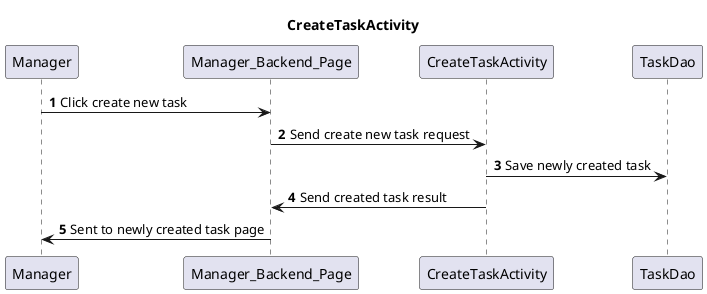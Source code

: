 @startuml
title CreateTaskActivity
'https://plantuml.com/sequence-diagram
autonumber

Manager -> Manager_Backend_Page: Click create new task
Manager_Backend_Page -> CreateTaskActivity: Send create new task request
CreateTaskActivity -> TaskDao : Save newly created task
CreateTaskActivity -> Manager_Backend_Page: Send created task result
Manager_Backend_Page -> Manager : Sent to newly created task page
@enduml